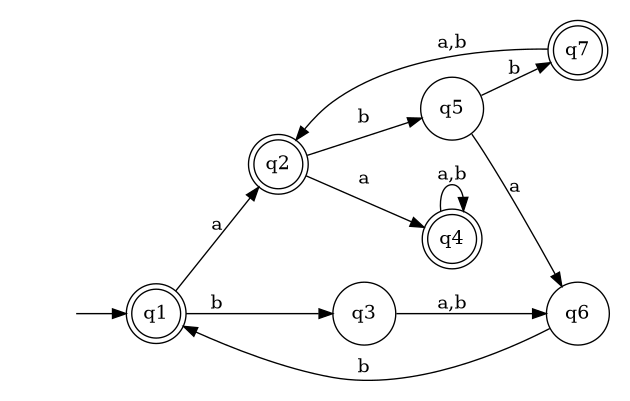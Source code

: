 digraph {
	rankdir=LR;
	margin=0.1;
	size=4;
	node [margin=0.1 shape=circle];
	q1,q2,q4,q7[margin=0 shape=doublecircle];
	" "[color=white width=0];
	" " -> q1;
	q1 -> q2[label="a"];
	q1 -> q3[label="b"];
	q2 -> q4[label="a"];
	q2 -> q5[label="b"];
	q3 -> q6[label="a,b"];
	q4 -> q4[label="a,b"];
	q5 -> q6[label="a"];
	q5 -> q7[label="b"];
	q6 -> q1[label="b"];
	q7 -> q2[label="a,b"];
}